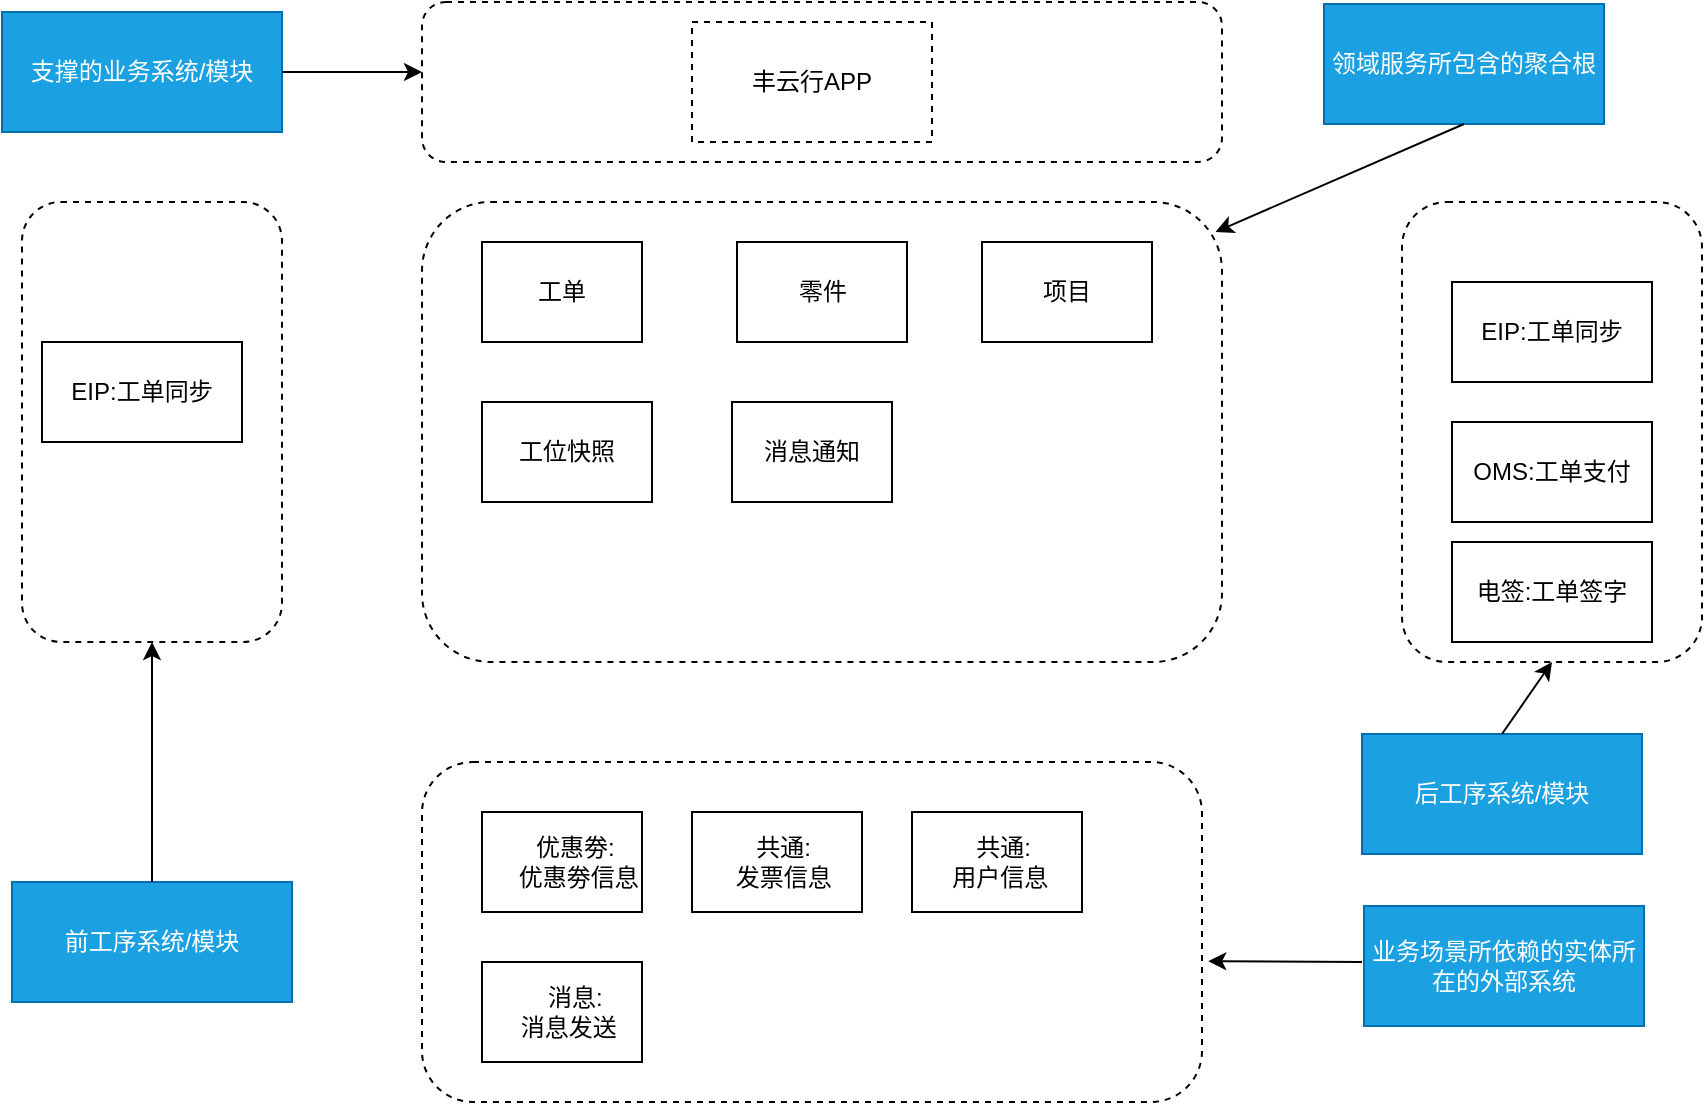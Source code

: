 <mxfile version="17.4.1" type="github">
  <diagram id="A1JGCGhHP-eqyoVihvQ-" name="Page-1">
    <mxGraphModel dx="1072" dy="603" grid="1" gridSize="10" guides="1" tooltips="1" connect="1" arrows="1" fold="1" page="1" pageScale="1" pageWidth="690" pageHeight="980" math="0" shadow="0">
      <root>
        <mxCell id="0" />
        <mxCell id="1" parent="0" />
        <mxCell id="r5Bt4ygfnMfYHZZd9QQo-8" value="支撑的业务系统/模块" style="rounded=0;whiteSpace=wrap;html=1;fillColor=#1ba1e2;strokeColor=#006EAF;fontColor=#ffffff;" vertex="1" parent="1">
          <mxGeometry x="150" y="65" width="140" height="60" as="geometry" />
        </mxCell>
        <mxCell id="r5Bt4ygfnMfYHZZd9QQo-9" value="&lt;span&gt;丰云行APP&lt;/span&gt;" style="rounded=0;whiteSpace=wrap;html=1;" vertex="1" parent="1">
          <mxGeometry x="380" y="63" width="120" height="60" as="geometry" />
        </mxCell>
        <mxCell id="r5Bt4ygfnMfYHZZd9QQo-11" value="" style="endArrow=classic;html=1;rounded=0;exitX=1;exitY=0.5;exitDx=0;exitDy=0;entryX=0;entryY=0.5;entryDx=0;entryDy=0;" edge="1" parent="1" source="r5Bt4ygfnMfYHZZd9QQo-8">
          <mxGeometry width="50" height="50" relative="1" as="geometry">
            <mxPoint x="280" y="150" as="sourcePoint" />
            <mxPoint x="360" y="95" as="targetPoint" />
          </mxGeometry>
        </mxCell>
        <mxCell id="r5Bt4ygfnMfYHZZd9QQo-12" value="" style="rounded=1;whiteSpace=wrap;html=1;dashed=1;" vertex="1" parent="1">
          <mxGeometry x="160" y="160" width="130" height="220" as="geometry" />
        </mxCell>
        <mxCell id="r5Bt4ygfnMfYHZZd9QQo-13" value="前工序系统/模块" style="rounded=0;whiteSpace=wrap;html=1;fillColor=#1ba1e2;strokeColor=#006EAF;fontColor=#ffffff;" vertex="1" parent="1">
          <mxGeometry x="155" y="500" width="140" height="60" as="geometry" />
        </mxCell>
        <mxCell id="r5Bt4ygfnMfYHZZd9QQo-15" value="" style="endArrow=classic;html=1;rounded=0;entryX=0.5;entryY=1;entryDx=0;entryDy=0;exitX=0.5;exitY=0;exitDx=0;exitDy=0;" edge="1" parent="1" source="r5Bt4ygfnMfYHZZd9QQo-13" target="r5Bt4ygfnMfYHZZd9QQo-12">
          <mxGeometry width="50" height="50" relative="1" as="geometry">
            <mxPoint x="220" y="490" as="sourcePoint" />
            <mxPoint x="270" y="440" as="targetPoint" />
          </mxGeometry>
        </mxCell>
        <mxCell id="r5Bt4ygfnMfYHZZd9QQo-16" value="EIP:工单同步" style="rounded=0;whiteSpace=wrap;html=1;" vertex="1" parent="1">
          <mxGeometry x="170" y="230" width="100" height="50" as="geometry" />
        </mxCell>
        <mxCell id="r5Bt4ygfnMfYHZZd9QQo-17" value="" style="rounded=1;whiteSpace=wrap;html=1;dashed=1;" vertex="1" parent="1">
          <mxGeometry x="360" y="160" width="400" height="230" as="geometry" />
        </mxCell>
        <mxCell id="r5Bt4ygfnMfYHZZd9QQo-18" value="" style="rounded=1;whiteSpace=wrap;html=1;dashed=1;" vertex="1" parent="1">
          <mxGeometry x="850" y="160" width="150" height="230" as="geometry" />
        </mxCell>
        <mxCell id="r5Bt4ygfnMfYHZZd9QQo-19" value="EIP:工单同步" style="rounded=0;whiteSpace=wrap;html=1;" vertex="1" parent="1">
          <mxGeometry x="875" y="200" width="100" height="50" as="geometry" />
        </mxCell>
        <mxCell id="r5Bt4ygfnMfYHZZd9QQo-20" value="领域服务所包含的聚合根" style="rounded=0;whiteSpace=wrap;html=1;fillColor=#1ba1e2;strokeColor=#006EAF;fontColor=#ffffff;" vertex="1" parent="1">
          <mxGeometry x="811" y="61" width="140" height="60" as="geometry" />
        </mxCell>
        <mxCell id="r5Bt4ygfnMfYHZZd9QQo-21" value="" style="endArrow=classic;html=1;rounded=0;entryX=0.992;entryY=0.065;entryDx=0;entryDy=0;entryPerimeter=0;exitX=0.5;exitY=1;exitDx=0;exitDy=0;" edge="1" parent="1" source="r5Bt4ygfnMfYHZZd9QQo-20" target="r5Bt4ygfnMfYHZZd9QQo-17">
          <mxGeometry width="50" height="50" relative="1" as="geometry">
            <mxPoint x="810" y="180" as="sourcePoint" />
            <mxPoint x="860" y="130" as="targetPoint" />
          </mxGeometry>
        </mxCell>
        <mxCell id="r5Bt4ygfnMfYHZZd9QQo-22" value="" style="rounded=1;whiteSpace=wrap;html=1;dashed=1;" vertex="1" parent="1">
          <mxGeometry x="360" y="440" width="390" height="170" as="geometry" />
        </mxCell>
        <mxCell id="r5Bt4ygfnMfYHZZd9QQo-23" value="后工序系统/模块" style="rounded=0;whiteSpace=wrap;html=1;fillColor=#1ba1e2;strokeColor=#006EAF;fontColor=#ffffff;" vertex="1" parent="1">
          <mxGeometry x="830" y="426" width="140" height="60" as="geometry" />
        </mxCell>
        <mxCell id="r5Bt4ygfnMfYHZZd9QQo-24" value="" style="endArrow=classic;html=1;rounded=0;exitX=0.5;exitY=0;exitDx=0;exitDy=0;entryX=0.5;entryY=1;entryDx=0;entryDy=0;" edge="1" parent="1" source="r5Bt4ygfnMfYHZZd9QQo-23" target="r5Bt4ygfnMfYHZZd9QQo-18">
          <mxGeometry width="50" height="50" relative="1" as="geometry">
            <mxPoint x="750" y="490" as="sourcePoint" />
            <mxPoint x="800" y="440" as="targetPoint" />
          </mxGeometry>
        </mxCell>
        <mxCell id="r5Bt4ygfnMfYHZZd9QQo-25" value="业务场景所依赖的实体所在的外部系统" style="rounded=0;whiteSpace=wrap;html=1;fillColor=#1ba1e2;strokeColor=#006EAF;fontColor=#ffffff;" vertex="1" parent="1">
          <mxGeometry x="831" y="512" width="140" height="60" as="geometry" />
        </mxCell>
        <mxCell id="r5Bt4ygfnMfYHZZd9QQo-26" value="" style="endArrow=classic;html=1;rounded=0;entryX=1.008;entryY=0.574;entryDx=0;entryDy=0;entryPerimeter=0;" edge="1" parent="1">
          <mxGeometry width="50" height="50" relative="1" as="geometry">
            <mxPoint x="830" y="540" as="sourcePoint" />
            <mxPoint x="753.12" y="539.58" as="targetPoint" />
          </mxGeometry>
        </mxCell>
        <mxCell id="r5Bt4ygfnMfYHZZd9QQo-27" value="" style="rounded=1;whiteSpace=wrap;html=1;dashed=1;" vertex="1" parent="1">
          <mxGeometry x="360" y="60" width="400" height="80" as="geometry" />
        </mxCell>
        <mxCell id="r5Bt4ygfnMfYHZZd9QQo-28" value="丰云行APP" style="rounded=0;whiteSpace=wrap;html=1;dashed=1;" vertex="1" parent="1">
          <mxGeometry x="495" y="70" width="120" height="60" as="geometry" />
        </mxCell>
        <mxCell id="r5Bt4ygfnMfYHZZd9QQo-29" value="工单" style="rounded=0;whiteSpace=wrap;html=1;" vertex="1" parent="1">
          <mxGeometry x="390" y="180" width="80" height="50" as="geometry" />
        </mxCell>
        <mxCell id="r5Bt4ygfnMfYHZZd9QQo-30" value="零件" style="rounded=0;whiteSpace=wrap;html=1;" vertex="1" parent="1">
          <mxGeometry x="517.5" y="180" width="85" height="50" as="geometry" />
        </mxCell>
        <mxCell id="r5Bt4ygfnMfYHZZd9QQo-31" value="项目" style="rounded=0;whiteSpace=wrap;html=1;" vertex="1" parent="1">
          <mxGeometry x="640" y="180" width="85" height="50" as="geometry" />
        </mxCell>
        <mxCell id="r5Bt4ygfnMfYHZZd9QQo-35" value="&amp;nbsp; &amp;nbsp; &amp;nbsp; &amp;nbsp;优惠劵:&amp;nbsp; &amp;nbsp; &amp;nbsp; &amp;nbsp; &amp;nbsp;优惠劵信息" style="rounded=0;whiteSpace=wrap;html=1;" vertex="1" parent="1">
          <mxGeometry x="390" y="465" width="80" height="50" as="geometry" />
        </mxCell>
        <mxCell id="r5Bt4ygfnMfYHZZd9QQo-36" value="&amp;nbsp; &amp;nbsp; &amp;nbsp; &amp;nbsp; &amp;nbsp;共通:&amp;nbsp; &amp;nbsp; &amp;nbsp; &amp;nbsp; &amp;nbsp; 发票信息" style="rounded=0;whiteSpace=wrap;html=1;" vertex="1" parent="1">
          <mxGeometry x="495" y="465" width="85" height="50" as="geometry" />
        </mxCell>
        <mxCell id="r5Bt4ygfnMfYHZZd9QQo-37" value="OMS:工单支付" style="rounded=0;whiteSpace=wrap;html=1;" vertex="1" parent="1">
          <mxGeometry x="875" y="270" width="100" height="50" as="geometry" />
        </mxCell>
        <mxCell id="r5Bt4ygfnMfYHZZd9QQo-38" value="工位快照" style="rounded=0;whiteSpace=wrap;html=1;" vertex="1" parent="1">
          <mxGeometry x="390" y="260" width="85" height="50" as="geometry" />
        </mxCell>
        <mxCell id="r5Bt4ygfnMfYHZZd9QQo-39" value="电签:工单签字" style="rounded=0;whiteSpace=wrap;html=1;" vertex="1" parent="1">
          <mxGeometry x="875" y="330" width="100" height="50" as="geometry" />
        </mxCell>
        <mxCell id="r5Bt4ygfnMfYHZZd9QQo-40" value="&amp;nbsp; &amp;nbsp; &amp;nbsp; &amp;nbsp;共通:&amp;nbsp; &amp;nbsp; &amp;nbsp; &amp;nbsp;用户信息" style="rounded=0;whiteSpace=wrap;html=1;" vertex="1" parent="1">
          <mxGeometry x="605" y="465" width="85" height="50" as="geometry" />
        </mxCell>
        <mxCell id="r5Bt4ygfnMfYHZZd9QQo-42" value="消息通知" style="rounded=0;whiteSpace=wrap;html=1;" vertex="1" parent="1">
          <mxGeometry x="515" y="260" width="80" height="50" as="geometry" />
        </mxCell>
        <mxCell id="r5Bt4ygfnMfYHZZd9QQo-43" value="&amp;nbsp; &amp;nbsp; &amp;nbsp; &amp;nbsp; &amp;nbsp;消息:&amp;nbsp; &amp;nbsp; &amp;nbsp; &amp;nbsp; 消息发送" style="rounded=0;whiteSpace=wrap;html=1;" vertex="1" parent="1">
          <mxGeometry x="390" y="540" width="80" height="50" as="geometry" />
        </mxCell>
      </root>
    </mxGraphModel>
  </diagram>
</mxfile>
